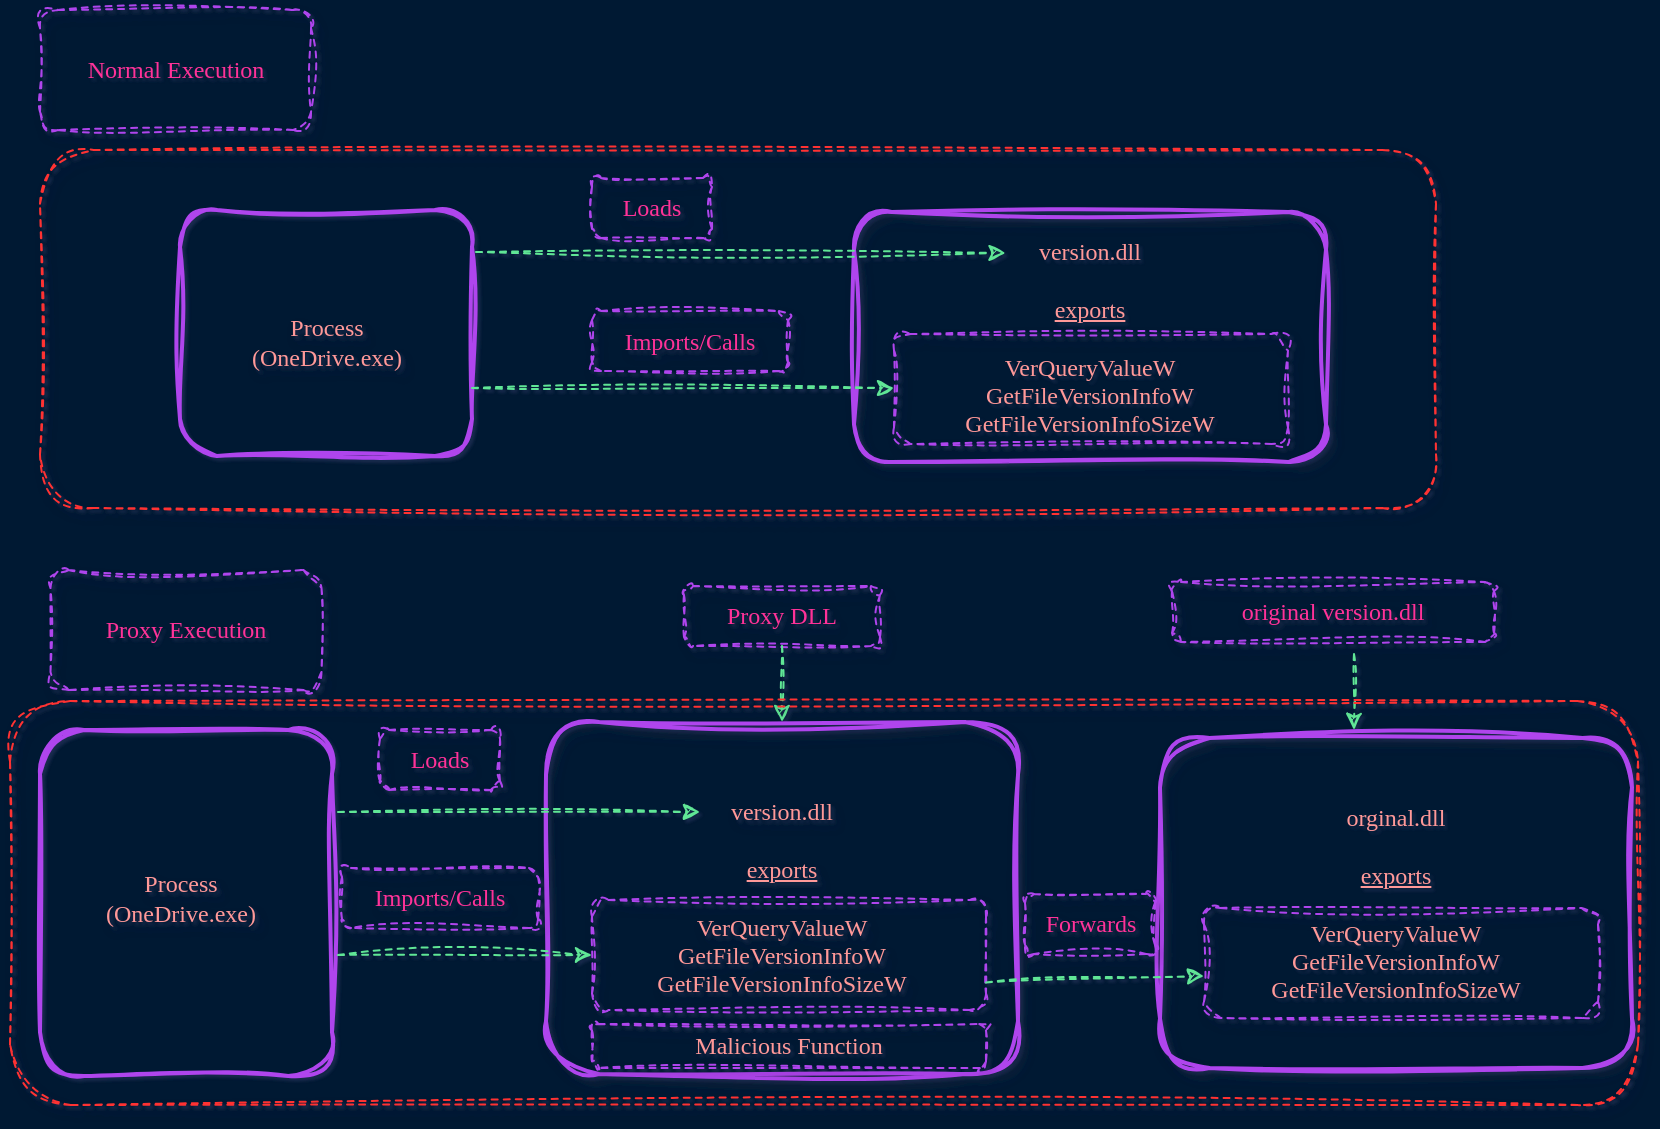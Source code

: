 <mxfile version="24.7.16">
  <diagram name="Page-1" id="5QD_O31o0pyzWz7ObHfo">
    <mxGraphModel dx="1434" dy="819" grid="0" gridSize="10" guides="1" tooltips="1" connect="1" arrows="1" fold="1" page="1" pageScale="1" pageWidth="850" pageHeight="1100" background="#001933" math="0" shadow="1">
      <root>
        <mxCell id="0" />
        <mxCell id="1" parent="0" />
        <mxCell id="PL87Uc_Rq2B-KHmNzyDa-1" value="" style="rounded=1;whiteSpace=wrap;html=1;fillColor=none;strokeColor=#AF45ED;strokeWidth=2;labelBackgroundColor=none;fontColor=#095C86;sketch=1;curveFitting=1;jiggle=2;" parent="1" vertex="1">
          <mxGeometry x="121" y="167" width="146" height="123" as="geometry" />
        </mxCell>
        <mxCell id="PL87Uc_Rq2B-KHmNzyDa-6" value="&lt;font color=&quot;#ff9999&quot; face=&quot;Garamond&quot;&gt;version.dll&lt;/font&gt;&lt;div&gt;&lt;font color=&quot;#ff9999&quot; face=&quot;Garamond&quot;&gt;&lt;br&gt;&lt;/font&gt;&lt;div&gt;&lt;font color=&quot;#ff9999&quot; face=&quot;Garamond&quot;&gt;&lt;u&gt;exports&lt;/u&gt;&lt;/font&gt;&lt;/div&gt;&lt;div&gt;&lt;span style=&quot;background-color: initial;&quot;&gt;&lt;font color=&quot;#ff9999&quot; face=&quot;Garamond&quot;&gt;&lt;br&gt;&lt;/font&gt;&lt;/span&gt;&lt;/div&gt;&lt;div&gt;&lt;span style=&quot;background-color: initial;&quot;&gt;&lt;font color=&quot;#ff9999&quot; face=&quot;Garamond&quot;&gt;VerQueryValueW&lt;/font&gt;&lt;/span&gt;&lt;/div&gt;&lt;div&gt;&lt;font color=&quot;#ff9999&quot; face=&quot;Garamond&quot;&gt;GetFileVersionInfoW&lt;/font&gt;&lt;/div&gt;&lt;div&gt;&lt;font color=&quot;#ff9999&quot; face=&quot;Garamond&quot;&gt;GetFileVersionInfoSizeW&lt;/font&gt;&lt;/div&gt;&lt;/div&gt;" style="rounded=1;whiteSpace=wrap;html=1;fillColor=none;strokeColor=#AF45ED;strokeWidth=2;glass=1;shadow=1;labelBackgroundColor=none;fontColor=#095C86;sketch=1;curveFitting=1;jiggle=2;" parent="1" vertex="1">
          <mxGeometry x="458" y="168" width="236" height="125" as="geometry" />
        </mxCell>
        <mxCell id="PL87Uc_Rq2B-KHmNzyDa-7" value="&lt;font&gt;Process&lt;br&gt;(OneDrive.exe)&lt;/font&gt;" style="text;html=1;align=center;verticalAlign=middle;whiteSpace=wrap;rounded=1;fontFamily=Garamond;textShadow=1;glass=1;shadow=1;labelBackgroundColor=none;fontColor=#FF9999;sketch=1;curveFitting=1;jiggle=2;" parent="1" vertex="1">
          <mxGeometry x="133.5" y="217.5" width="121" height="30" as="geometry" />
        </mxCell>
        <mxCell id="GJUrVeCOSDlDtuk8vVQv-1" value="" style="rounded=1;whiteSpace=wrap;html=1;fillColor=none;dashed=1;strokeColor=#AF45ED;glass=1;shadow=1;fontFamily=Garamond;labelBackgroundColor=none;fontColor=#FF9999;sketch=1;curveFitting=1;jiggle=2;" vertex="1" parent="1">
          <mxGeometry x="478" y="229" width="197" height="55" as="geometry" />
        </mxCell>
        <mxCell id="GJUrVeCOSDlDtuk8vVQv-2" value="" style="endArrow=classic;html=1;rounded=0;entryX=0.321;entryY=0.164;entryDx=0;entryDy=0;entryPerimeter=0;dashed=1;strokeColor=#60E696;labelBackgroundColor=none;fontColor=default;sketch=1;curveFitting=1;jiggle=2;" edge="1" parent="1" target="PL87Uc_Rq2B-KHmNzyDa-6">
          <mxGeometry width="50" height="50" relative="1" as="geometry">
            <mxPoint x="269" y="188" as="sourcePoint" />
            <mxPoint x="364" y="188" as="targetPoint" />
          </mxGeometry>
        </mxCell>
        <mxCell id="GJUrVeCOSDlDtuk8vVQv-3" value="" style="endArrow=classic;html=1;rounded=0;dashed=1;strokeColor=#60E696;labelBackgroundColor=none;fontColor=default;sketch=1;curveFitting=1;jiggle=2;" edge="1" parent="1">
          <mxGeometry width="50" height="50" relative="1" as="geometry">
            <mxPoint x="267" y="256" as="sourcePoint" />
            <mxPoint x="478" y="256" as="targetPoint" />
          </mxGeometry>
        </mxCell>
        <mxCell id="GJUrVeCOSDlDtuk8vVQv-4" value="Loads" style="text;html=1;align=center;verticalAlign=middle;whiteSpace=wrap;rounded=1;dashed=1;fillColor=none;strokeColor=#AF45ED;fontColor=#FF3399;textShadow=1;glass=1;shadow=1;fontFamily=Garamond;labelBackgroundColor=none;sketch=1;curveFitting=1;jiggle=2;" vertex="1" parent="1">
          <mxGeometry x="327" y="151" width="60" height="30" as="geometry" />
        </mxCell>
        <mxCell id="GJUrVeCOSDlDtuk8vVQv-5" value="Imports/Calls" style="text;html=1;align=center;verticalAlign=middle;whiteSpace=wrap;rounded=1;fillColor=none;strokeColor=#AF45ED;fontColor=#FF3399;textShadow=1;dashed=1;glass=1;shadow=1;fontFamily=Garamond;labelBackgroundColor=none;sketch=1;curveFitting=1;jiggle=2;" vertex="1" parent="1">
          <mxGeometry x="327" y="217.5" width="98" height="30" as="geometry" />
        </mxCell>
        <mxCell id="GJUrVeCOSDlDtuk8vVQv-6" value="Normal Execution" style="rounded=1;whiteSpace=wrap;html=1;fillColor=none;strokeColor=#AF45ED;fontColor=#FF3399;dashed=1;glass=1;shadow=1;fontFamily=Garamond;labelBackgroundColor=none;sketch=1;curveFitting=1;jiggle=2;" vertex="1" parent="1">
          <mxGeometry x="51" y="67" width="135.5" height="60" as="geometry" />
        </mxCell>
        <mxCell id="GJUrVeCOSDlDtuk8vVQv-7" value="Proxy Execution" style="rounded=1;whiteSpace=wrap;html=1;fillColor=none;strokeColor=#AF45ED;fontColor=#FF3399;dashed=1;glass=1;shadow=1;fontFamily=Garamond;labelBackgroundColor=none;sketch=1;curveFitting=1;jiggle=2;" vertex="1" parent="1">
          <mxGeometry x="56.25" y="347" width="135.5" height="60" as="geometry" />
        </mxCell>
        <mxCell id="GJUrVeCOSDlDtuk8vVQv-8" value="" style="rounded=1;whiteSpace=wrap;html=1;sketch=1;hachureGap=4;jiggle=2;curveFitting=1;fontFamily=Architects Daughter;fontSource=https%3A%2F%2Ffonts.googleapis.com%2Fcss%3Ffamily%3DArchitects%2BDaughter;fillColor=none;dashed=1;glass=1;shadow=1;strokeColor=#FF3333;" vertex="1" parent="1">
          <mxGeometry x="51" y="137" width="698" height="179" as="geometry" />
        </mxCell>
        <mxCell id="GJUrVeCOSDlDtuk8vVQv-11" value="" style="rounded=1;whiteSpace=wrap;html=1;fillColor=none;strokeColor=#AF45ED;strokeWidth=2;labelBackgroundColor=none;fontColor=#095C86;sketch=1;curveFitting=1;jiggle=2;" vertex="1" parent="1">
          <mxGeometry x="51" y="427" width="146" height="173" as="geometry" />
        </mxCell>
        <mxCell id="GJUrVeCOSDlDtuk8vVQv-12" value="&lt;font color=&quot;#ff9999&quot; face=&quot;Garamond&quot;&gt;orginal.dll&lt;/font&gt;&lt;div&gt;&lt;font color=&quot;#ff9999&quot; face=&quot;Garamond&quot;&gt;&lt;br&gt;&lt;/font&gt;&lt;div&gt;&lt;font color=&quot;#ff9999&quot; face=&quot;Garamond&quot;&gt;&lt;u&gt;exports&lt;/u&gt;&lt;/font&gt;&lt;/div&gt;&lt;div&gt;&lt;span style=&quot;background-color: initial;&quot;&gt;&lt;font color=&quot;#ff9999&quot; face=&quot;Garamond&quot;&gt;&lt;br&gt;&lt;/font&gt;&lt;/span&gt;&lt;/div&gt;&lt;div&gt;&lt;span style=&quot;background-color: initial;&quot;&gt;&lt;font color=&quot;#ff9999&quot; face=&quot;Garamond&quot;&gt;VerQueryValueW&lt;/font&gt;&lt;/span&gt;&lt;/div&gt;&lt;div&gt;&lt;font color=&quot;#ff9999&quot; face=&quot;Garamond&quot;&gt;GetFileVersionInfoW&lt;/font&gt;&lt;/div&gt;&lt;div&gt;&lt;font color=&quot;#ff9999&quot; face=&quot;Garamond&quot;&gt;GetFileVersionInfoSizeW&lt;/font&gt;&lt;/div&gt;&lt;/div&gt;" style="rounded=1;whiteSpace=wrap;html=1;fillColor=none;strokeColor=#AF45ED;strokeWidth=2;glass=1;shadow=1;labelBackgroundColor=none;fontColor=#095C86;sketch=1;curveFitting=1;jiggle=2;" vertex="1" parent="1">
          <mxGeometry x="611" y="431" width="236" height="165" as="geometry" />
        </mxCell>
        <mxCell id="GJUrVeCOSDlDtuk8vVQv-13" value="&lt;font&gt;Process&lt;br&gt;(OneDrive.exe)&lt;/font&gt;" style="text;html=1;align=center;verticalAlign=middle;whiteSpace=wrap;rounded=1;fontFamily=Garamond;textShadow=1;glass=1;shadow=1;labelBackgroundColor=none;fontColor=#FF9999;sketch=1;curveFitting=1;jiggle=2;" vertex="1" parent="1">
          <mxGeometry x="61" y="496" width="121" height="30" as="geometry" />
        </mxCell>
        <mxCell id="GJUrVeCOSDlDtuk8vVQv-14" value="&lt;font color=&quot;#ff9999&quot; face=&quot;Garamond&quot;&gt;version.dll&lt;/font&gt;&lt;div&gt;&lt;font color=&quot;#ff9999&quot; face=&quot;Garamond&quot;&gt;&lt;br&gt;&lt;/font&gt;&lt;div&gt;&lt;font color=&quot;#ff9999&quot; face=&quot;Garamond&quot;&gt;&lt;u&gt;exports&lt;/u&gt;&lt;/font&gt;&lt;/div&gt;&lt;div&gt;&lt;span style=&quot;background-color: initial;&quot;&gt;&lt;font color=&quot;#ff9999&quot; face=&quot;Garamond&quot;&gt;&lt;br&gt;&lt;/font&gt;&lt;/span&gt;&lt;/div&gt;&lt;div&gt;&lt;span style=&quot;background-color: initial;&quot;&gt;&lt;font color=&quot;#ff9999&quot; face=&quot;Garamond&quot;&gt;VerQueryValueW&lt;/font&gt;&lt;/span&gt;&lt;/div&gt;&lt;div&gt;&lt;font color=&quot;#ff9999&quot; face=&quot;Garamond&quot;&gt;GetFileVersionInfoW&lt;/font&gt;&lt;/div&gt;&lt;div&gt;&lt;font color=&quot;#ff9999&quot; face=&quot;Garamond&quot;&gt;GetFileVersionInfoSizeW&lt;/font&gt;&lt;/div&gt;&lt;/div&gt;" style="rounded=1;whiteSpace=wrap;html=1;fillColor=none;strokeColor=#AF45ED;strokeWidth=2;glass=1;shadow=1;labelBackgroundColor=none;fontColor=#095C86;sketch=1;curveFitting=1;jiggle=2;textShadow=1;" vertex="1" parent="1">
          <mxGeometry x="304" y="423" width="236" height="176" as="geometry" />
        </mxCell>
        <mxCell id="GJUrVeCOSDlDtuk8vVQv-16" value="" style="endArrow=classic;html=1;rounded=0;dashed=1;strokeColor=#60E696;labelBackgroundColor=none;fontColor=default;sketch=1;curveFitting=1;jiggle=2;" edge="1" parent="1">
          <mxGeometry width="50" height="50" relative="1" as="geometry">
            <mxPoint x="200" y="468" as="sourcePoint" />
            <mxPoint x="381" y="468" as="targetPoint" />
          </mxGeometry>
        </mxCell>
        <mxCell id="GJUrVeCOSDlDtuk8vVQv-17" value="" style="endArrow=classic;html=1;rounded=0;dashed=1;strokeColor=#60E696;labelBackgroundColor=none;fontColor=default;sketch=1;curveFitting=1;jiggle=2;entryX=0;entryY=0.5;entryDx=0;entryDy=0;" edge="1" parent="1" target="GJUrVeCOSDlDtuk8vVQv-18">
          <mxGeometry width="50" height="50" relative="1" as="geometry">
            <mxPoint x="200" y="539.5" as="sourcePoint" />
            <mxPoint x="327" y="567" as="targetPoint" />
          </mxGeometry>
        </mxCell>
        <mxCell id="GJUrVeCOSDlDtuk8vVQv-18" value="" style="rounded=1;whiteSpace=wrap;html=1;fillColor=none;dashed=1;strokeColor=#AF45ED;glass=1;shadow=1;fontFamily=Garamond;labelBackgroundColor=none;fontColor=#FF9999;sketch=1;curveFitting=1;jiggle=2;" vertex="1" parent="1">
          <mxGeometry x="327" y="512" width="197" height="55" as="geometry" />
        </mxCell>
        <mxCell id="GJUrVeCOSDlDtuk8vVQv-19" value="Loads" style="text;html=1;align=center;verticalAlign=middle;whiteSpace=wrap;rounded=1;dashed=1;fillColor=none;strokeColor=#AF45ED;fontColor=#FF3399;textShadow=1;glass=1;shadow=1;fontFamily=Garamond;labelBackgroundColor=none;sketch=1;curveFitting=1;jiggle=2;" vertex="1" parent="1">
          <mxGeometry x="221" y="427" width="60" height="30" as="geometry" />
        </mxCell>
        <mxCell id="GJUrVeCOSDlDtuk8vVQv-20" value="Imports/Calls" style="text;html=1;align=center;verticalAlign=middle;whiteSpace=wrap;rounded=1;fillColor=none;strokeColor=#AF45ED;fontColor=#FF3399;textShadow=1;dashed=1;glass=1;shadow=1;fontFamily=Garamond;labelBackgroundColor=none;sketch=1;curveFitting=1;jiggle=2;" vertex="1" parent="1">
          <mxGeometry x="202" y="496" width="98" height="30" as="geometry" />
        </mxCell>
        <mxCell id="GJUrVeCOSDlDtuk8vVQv-22" value="" style="rounded=1;whiteSpace=wrap;html=1;fillColor=none;dashed=1;strokeColor=#AF45ED;glass=1;shadow=1;fontFamily=Garamond;labelBackgroundColor=none;fontColor=#FF9999;sketch=1;curveFitting=1;jiggle=2;" vertex="1" parent="1">
          <mxGeometry x="633" y="516" width="197" height="55" as="geometry" />
        </mxCell>
        <mxCell id="GJUrVeCOSDlDtuk8vVQv-23" value="Malicious Function" style="rounded=1;whiteSpace=wrap;html=1;fillColor=none;dashed=1;strokeColor=#AF45ED;glass=1;shadow=1;fontFamily=Garamond;labelBackgroundColor=none;fontColor=#FF9999;sketch=1;curveFitting=1;jiggle=2;" vertex="1" parent="1">
          <mxGeometry x="327" y="574" width="197" height="22" as="geometry" />
        </mxCell>
        <mxCell id="GJUrVeCOSDlDtuk8vVQv-25" value="Proxy DLL" style="text;html=1;align=center;verticalAlign=middle;whiteSpace=wrap;rounded=1;fillColor=none;strokeColor=#AF45ED;fontColor=#FF3399;textShadow=1;dashed=1;glass=1;shadow=1;fontFamily=Garamond;labelBackgroundColor=none;sketch=1;curveFitting=1;jiggle=2;" vertex="1" parent="1">
          <mxGeometry x="373" y="355" width="98" height="30" as="geometry" />
        </mxCell>
        <mxCell id="GJUrVeCOSDlDtuk8vVQv-26" value="" style="endArrow=classic;html=1;rounded=0;dashed=1;strokeColor=#60E696;labelBackgroundColor=none;fontColor=default;sketch=1;curveFitting=1;jiggle=2;entryX=0.5;entryY=0;entryDx=0;entryDy=0;exitX=0.5;exitY=1;exitDx=0;exitDy=0;" edge="1" parent="1" source="GJUrVeCOSDlDtuk8vVQv-25" target="GJUrVeCOSDlDtuk8vVQv-14">
          <mxGeometry width="50" height="50" relative="1" as="geometry">
            <mxPoint x="419" y="397" as="sourcePoint" />
            <mxPoint x="600" y="397" as="targetPoint" />
          </mxGeometry>
        </mxCell>
        <mxCell id="GJUrVeCOSDlDtuk8vVQv-27" value="" style="endArrow=classic;html=1;rounded=0;dashed=1;strokeColor=#60E696;labelBackgroundColor=none;fontColor=default;sketch=1;curveFitting=1;jiggle=2;entryX=0;entryY=0.5;entryDx=0;entryDy=0;exitX=1;exitY=0.75;exitDx=0;exitDy=0;" edge="1" parent="1" source="GJUrVeCOSDlDtuk8vVQv-18">
          <mxGeometry width="50" height="50" relative="1" as="geometry">
            <mxPoint x="524" y="546" as="sourcePoint" />
            <mxPoint x="633" y="550" as="targetPoint" />
          </mxGeometry>
        </mxCell>
        <mxCell id="GJUrVeCOSDlDtuk8vVQv-28" value="original version.dll" style="text;html=1;align=center;verticalAlign=middle;whiteSpace=wrap;rounded=1;fillColor=none;strokeColor=#AF45ED;fontColor=#FF3399;textShadow=1;dashed=1;glass=1;shadow=1;fontFamily=Garamond;labelBackgroundColor=none;sketch=1;curveFitting=1;jiggle=2;" vertex="1" parent="1">
          <mxGeometry x="617" y="353" width="161" height="30" as="geometry" />
        </mxCell>
        <mxCell id="GJUrVeCOSDlDtuk8vVQv-29" value="" style="endArrow=classic;html=1;rounded=0;dashed=1;strokeColor=#60E696;labelBackgroundColor=none;fontColor=default;sketch=1;curveFitting=1;jiggle=2;entryX=0.5;entryY=0;entryDx=0;entryDy=0;exitX=0.5;exitY=1;exitDx=0;exitDy=0;" edge="1" parent="1">
          <mxGeometry width="50" height="50" relative="1" as="geometry">
            <mxPoint x="708" y="389" as="sourcePoint" />
            <mxPoint x="708" y="427" as="targetPoint" />
          </mxGeometry>
        </mxCell>
        <mxCell id="GJUrVeCOSDlDtuk8vVQv-30" value="Forwards" style="text;html=1;align=center;verticalAlign=middle;whiteSpace=wrap;rounded=1;fillColor=none;strokeColor=#AF45ED;fontColor=#FF3399;textShadow=1;dashed=1;glass=1;shadow=1;fontFamily=Garamond;labelBackgroundColor=none;sketch=1;curveFitting=1;jiggle=2;" vertex="1" parent="1">
          <mxGeometry x="543.5" y="509" width="65" height="30" as="geometry" />
        </mxCell>
        <mxCell id="GJUrVeCOSDlDtuk8vVQv-31" value="" style="rounded=1;whiteSpace=wrap;html=1;sketch=1;hachureGap=4;jiggle=2;curveFitting=1;fontFamily=Architects Daughter;fontSource=https%3A%2F%2Ffonts.googleapis.com%2Fcss%3Ffamily%3DArchitects%2BDaughter;fillColor=none;dashed=1;glass=1;shadow=1;strokeColor=#FF3333;" vertex="1" parent="1">
          <mxGeometry x="36" y="412.5" width="814" height="202" as="geometry" />
        </mxCell>
      </root>
    </mxGraphModel>
  </diagram>
</mxfile>
